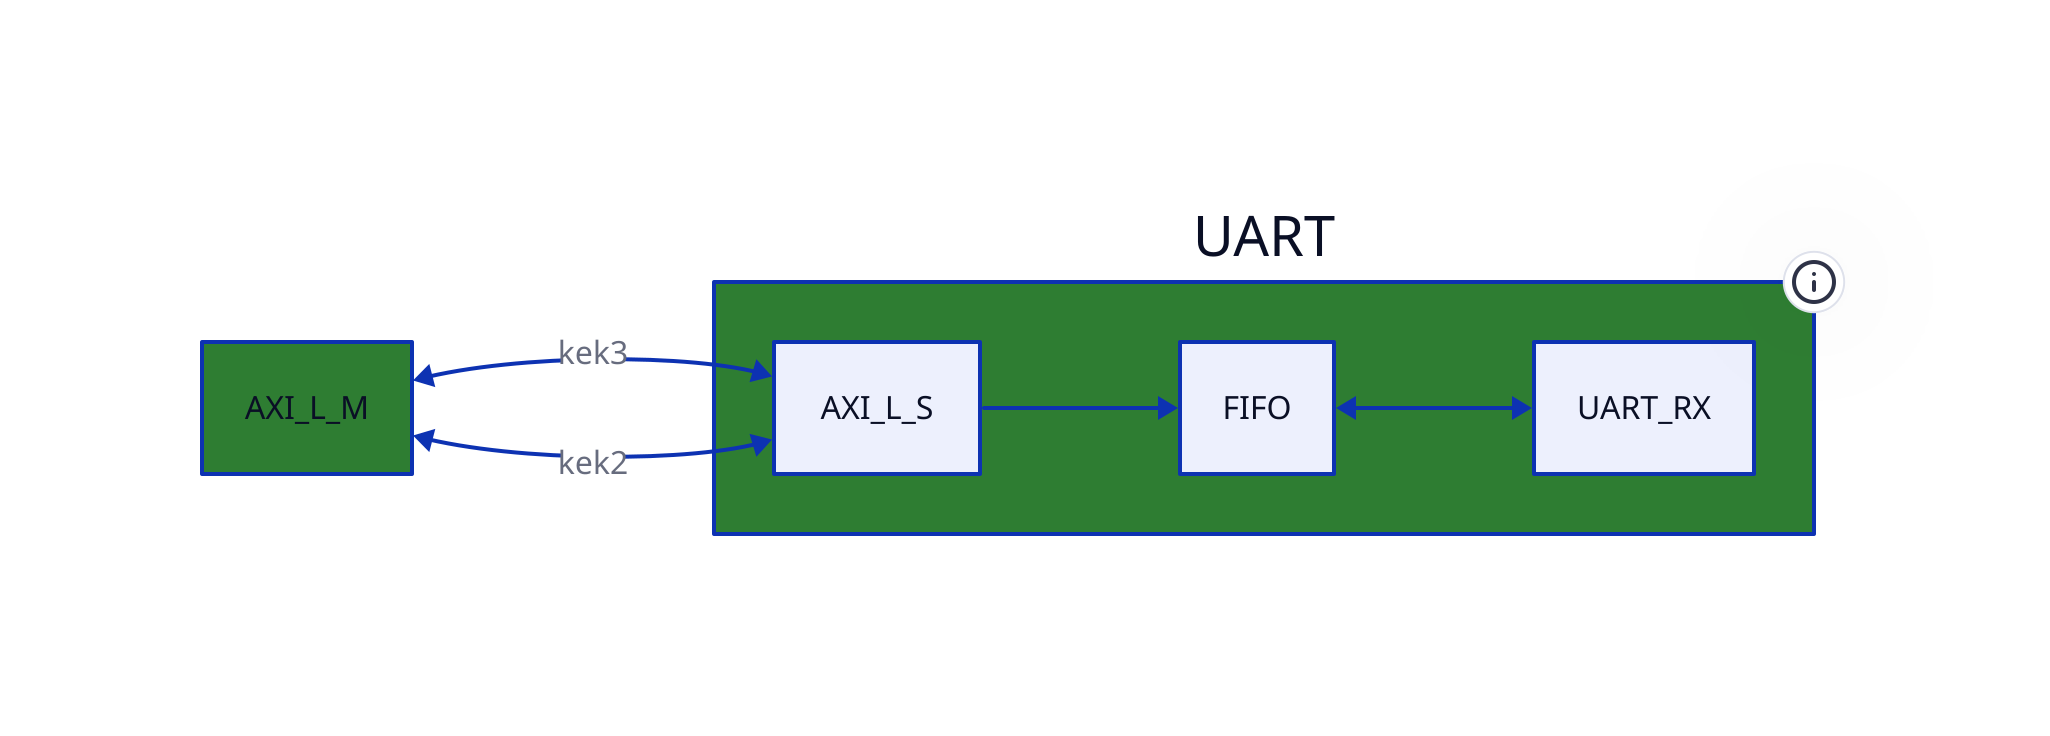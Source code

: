 direction: right
vars {
      B1: "#2E7D32"
      B2: "#66BB6A"
      B3: "#A5D6A7"
      B4: "#C5E1A5"
      B5: "#E6EE9C"
      B6: "#FFF59D"
      AA2: "#0D47A1"
      AA4: "#42A5F5"
      AA5: "#90CAF9"
      AB4: "#F44336"
      AB5: "#FFCDD2"
}
AXI_L_M {
    style.fill: "#2E7D32"
}

UART {
    tooltip: s
    style.fill: "#2E7D32"

    AXI_L_S {
    }

    FIFO {

    }

    UART_RX {

    }

    AXI_L_S -> FIFO
    FIFO <-> UART_RX
}
AXI_L_M <-> UART.AXI_L_S: kek3
AXI_L_M <-> UART.AXI_L_S: kek2
